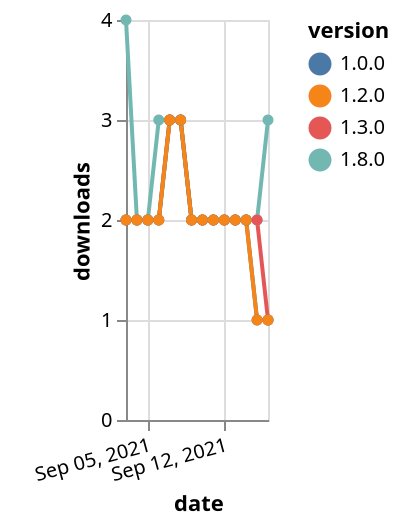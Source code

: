 {"$schema": "https://vega.github.io/schema/vega-lite/v5.json", "description": "A simple bar chart with embedded data.", "data": {"values": [{"date": "2021-09-03", "total": 235, "delta": 4, "version": "1.8.0"}, {"date": "2021-09-04", "total": 237, "delta": 2, "version": "1.8.0"}, {"date": "2021-09-05", "total": 239, "delta": 2, "version": "1.8.0"}, {"date": "2021-09-06", "total": 242, "delta": 3, "version": "1.8.0"}, {"date": "2021-09-07", "total": 245, "delta": 3, "version": "1.8.0"}, {"date": "2021-09-08", "total": 248, "delta": 3, "version": "1.8.0"}, {"date": "2021-09-09", "total": 250, "delta": 2, "version": "1.8.0"}, {"date": "2021-09-10", "total": 252, "delta": 2, "version": "1.8.0"}, {"date": "2021-09-11", "total": 254, "delta": 2, "version": "1.8.0"}, {"date": "2021-09-12", "total": 256, "delta": 2, "version": "1.8.0"}, {"date": "2021-09-13", "total": 258, "delta": 2, "version": "1.8.0"}, {"date": "2021-09-14", "total": 260, "delta": 2, "version": "1.8.0"}, {"date": "2021-09-15", "total": 262, "delta": 2, "version": "1.8.0"}, {"date": "2021-09-16", "total": 265, "delta": 3, "version": "1.8.0"}, {"date": "2021-09-03", "total": 1013, "delta": 2, "version": "1.3.0"}, {"date": "2021-09-04", "total": 1015, "delta": 2, "version": "1.3.0"}, {"date": "2021-09-05", "total": 1017, "delta": 2, "version": "1.3.0"}, {"date": "2021-09-06", "total": 1019, "delta": 2, "version": "1.3.0"}, {"date": "2021-09-07", "total": 1022, "delta": 3, "version": "1.3.0"}, {"date": "2021-09-08", "total": 1025, "delta": 3, "version": "1.3.0"}, {"date": "2021-09-09", "total": 1027, "delta": 2, "version": "1.3.0"}, {"date": "2021-09-10", "total": 1029, "delta": 2, "version": "1.3.0"}, {"date": "2021-09-11", "total": 1031, "delta": 2, "version": "1.3.0"}, {"date": "2021-09-12", "total": 1033, "delta": 2, "version": "1.3.0"}, {"date": "2021-09-13", "total": 1035, "delta": 2, "version": "1.3.0"}, {"date": "2021-09-14", "total": 1037, "delta": 2, "version": "1.3.0"}, {"date": "2021-09-15", "total": 1039, "delta": 2, "version": "1.3.0"}, {"date": "2021-09-16", "total": 1040, "delta": 1, "version": "1.3.0"}, {"date": "2021-09-03", "total": 1594, "delta": 2, "version": "1.0.0"}, {"date": "2021-09-04", "total": 1596, "delta": 2, "version": "1.0.0"}, {"date": "2021-09-05", "total": 1598, "delta": 2, "version": "1.0.0"}, {"date": "2021-09-06", "total": 1600, "delta": 2, "version": "1.0.0"}, {"date": "2021-09-07", "total": 1603, "delta": 3, "version": "1.0.0"}, {"date": "2021-09-08", "total": 1606, "delta": 3, "version": "1.0.0"}, {"date": "2021-09-09", "total": 1608, "delta": 2, "version": "1.0.0"}, {"date": "2021-09-10", "total": 1610, "delta": 2, "version": "1.0.0"}, {"date": "2021-09-11", "total": 1612, "delta": 2, "version": "1.0.0"}, {"date": "2021-09-12", "total": 1614, "delta": 2, "version": "1.0.0"}, {"date": "2021-09-13", "total": 1616, "delta": 2, "version": "1.0.0"}, {"date": "2021-09-14", "total": 1618, "delta": 2, "version": "1.0.0"}, {"date": "2021-09-15", "total": 1619, "delta": 1, "version": "1.0.0"}, {"date": "2021-09-16", "total": 1620, "delta": 1, "version": "1.0.0"}, {"date": "2021-09-03", "total": 1456, "delta": 2, "version": "1.2.0"}, {"date": "2021-09-04", "total": 1458, "delta": 2, "version": "1.2.0"}, {"date": "2021-09-05", "total": 1460, "delta": 2, "version": "1.2.0"}, {"date": "2021-09-06", "total": 1462, "delta": 2, "version": "1.2.0"}, {"date": "2021-09-07", "total": 1465, "delta": 3, "version": "1.2.0"}, {"date": "2021-09-08", "total": 1468, "delta": 3, "version": "1.2.0"}, {"date": "2021-09-09", "total": 1470, "delta": 2, "version": "1.2.0"}, {"date": "2021-09-10", "total": 1472, "delta": 2, "version": "1.2.0"}, {"date": "2021-09-11", "total": 1474, "delta": 2, "version": "1.2.0"}, {"date": "2021-09-12", "total": 1476, "delta": 2, "version": "1.2.0"}, {"date": "2021-09-13", "total": 1478, "delta": 2, "version": "1.2.0"}, {"date": "2021-09-14", "total": 1480, "delta": 2, "version": "1.2.0"}, {"date": "2021-09-15", "total": 1481, "delta": 1, "version": "1.2.0"}, {"date": "2021-09-16", "total": 1482, "delta": 1, "version": "1.2.0"}]}, "width": "container", "mark": {"type": "line", "point": {"filled": true}}, "encoding": {"x": {"field": "date", "type": "temporal", "timeUnit": "yearmonthdate", "title": "date", "axis": {"labelAngle": -15}}, "y": {"field": "delta", "type": "quantitative", "title": "downloads"}, "color": {"field": "version", "type": "nominal"}, "tooltip": {"field": "delta"}}}